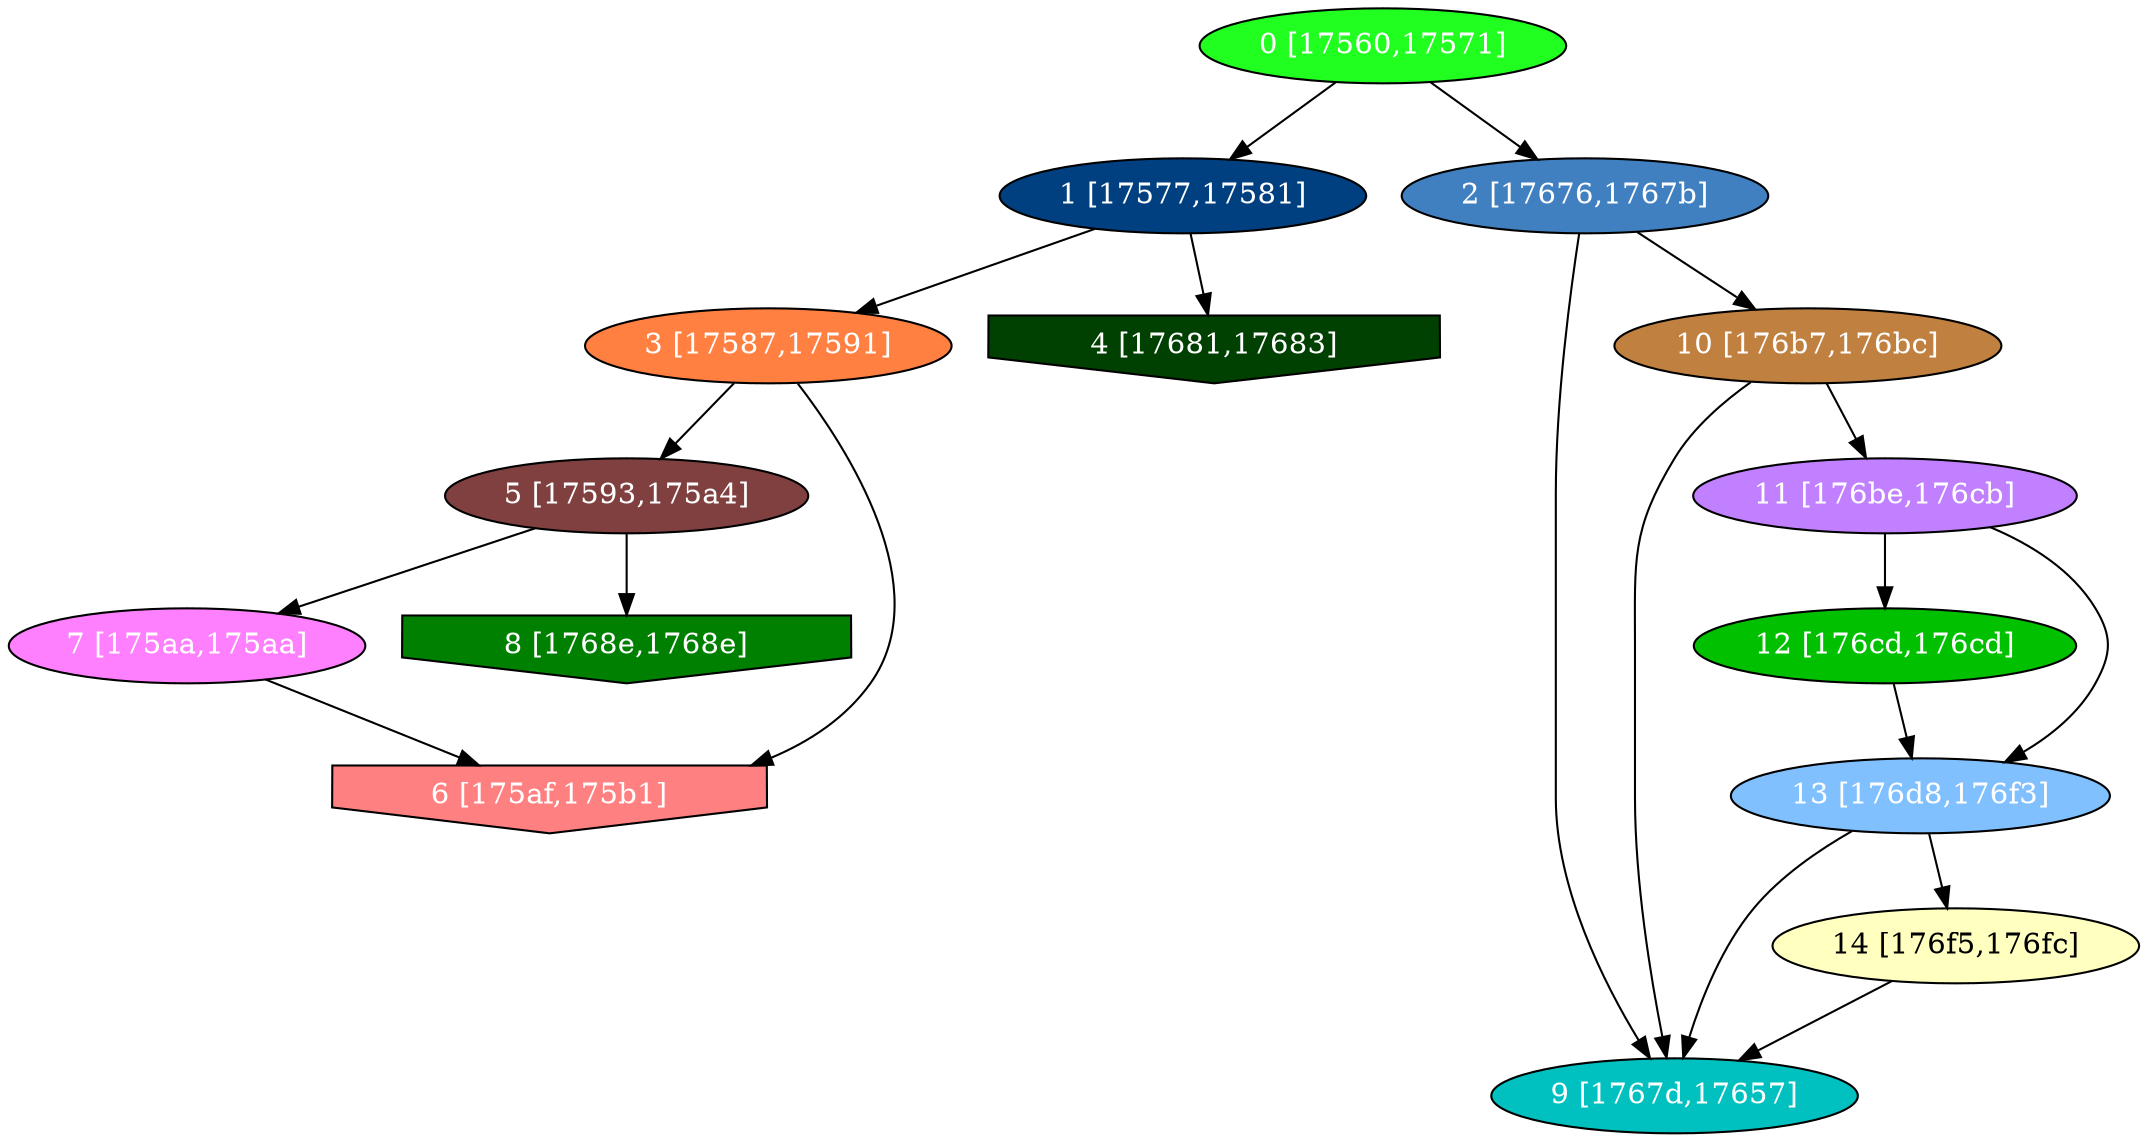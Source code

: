 diGraph libnss3{
	libnss3_0  [style=filled fillcolor="#20FF20" fontcolor="#ffffff" shape=oval label="0 [17560,17571]"]
	libnss3_1  [style=filled fillcolor="#004080" fontcolor="#ffffff" shape=oval label="1 [17577,17581]"]
	libnss3_2  [style=filled fillcolor="#4080C0" fontcolor="#ffffff" shape=oval label="2 [17676,1767b]"]
	libnss3_3  [style=filled fillcolor="#FF8040" fontcolor="#ffffff" shape=oval label="3 [17587,17591]"]
	libnss3_4  [style=filled fillcolor="#004000" fontcolor="#ffffff" shape=invhouse label="4 [17681,17683]"]
	libnss3_5  [style=filled fillcolor="#804040" fontcolor="#ffffff" shape=oval label="5 [17593,175a4]"]
	libnss3_6  [style=filled fillcolor="#FF8080" fontcolor="#ffffff" shape=invhouse label="6 [175af,175b1]"]
	libnss3_7  [style=filled fillcolor="#FF80FF" fontcolor="#ffffff" shape=oval label="7 [175aa,175aa]"]
	libnss3_8  [style=filled fillcolor="#008000" fontcolor="#ffffff" shape=invhouse label="8 [1768e,1768e]"]
	libnss3_9  [style=filled fillcolor="#00C0C0" fontcolor="#ffffff" shape=oval label="9 [1767d,17657]"]
	libnss3_a  [style=filled fillcolor="#C08040" fontcolor="#ffffff" shape=oval label="10 [176b7,176bc]"]
	libnss3_b  [style=filled fillcolor="#C080FF" fontcolor="#ffffff" shape=oval label="11 [176be,176cb]"]
	libnss3_c  [style=filled fillcolor="#00C000" fontcolor="#ffffff" shape=oval label="12 [176cd,176cd]"]
	libnss3_d  [style=filled fillcolor="#80C0FF" fontcolor="#ffffff" shape=oval label="13 [176d8,176f3]"]
	libnss3_e  [style=filled fillcolor="#FFFFC0" fontcolor="#000000" shape=oval label="14 [176f5,176fc]"]

	libnss3_0 -> libnss3_1
	libnss3_0 -> libnss3_2
	libnss3_1 -> libnss3_3
	libnss3_1 -> libnss3_4
	libnss3_2 -> libnss3_9
	libnss3_2 -> libnss3_a
	libnss3_3 -> libnss3_5
	libnss3_3 -> libnss3_6
	libnss3_5 -> libnss3_7
	libnss3_5 -> libnss3_8
	libnss3_7 -> libnss3_6
	libnss3_a -> libnss3_9
	libnss3_a -> libnss3_b
	libnss3_b -> libnss3_c
	libnss3_b -> libnss3_d
	libnss3_c -> libnss3_d
	libnss3_d -> libnss3_9
	libnss3_d -> libnss3_e
	libnss3_e -> libnss3_9
}